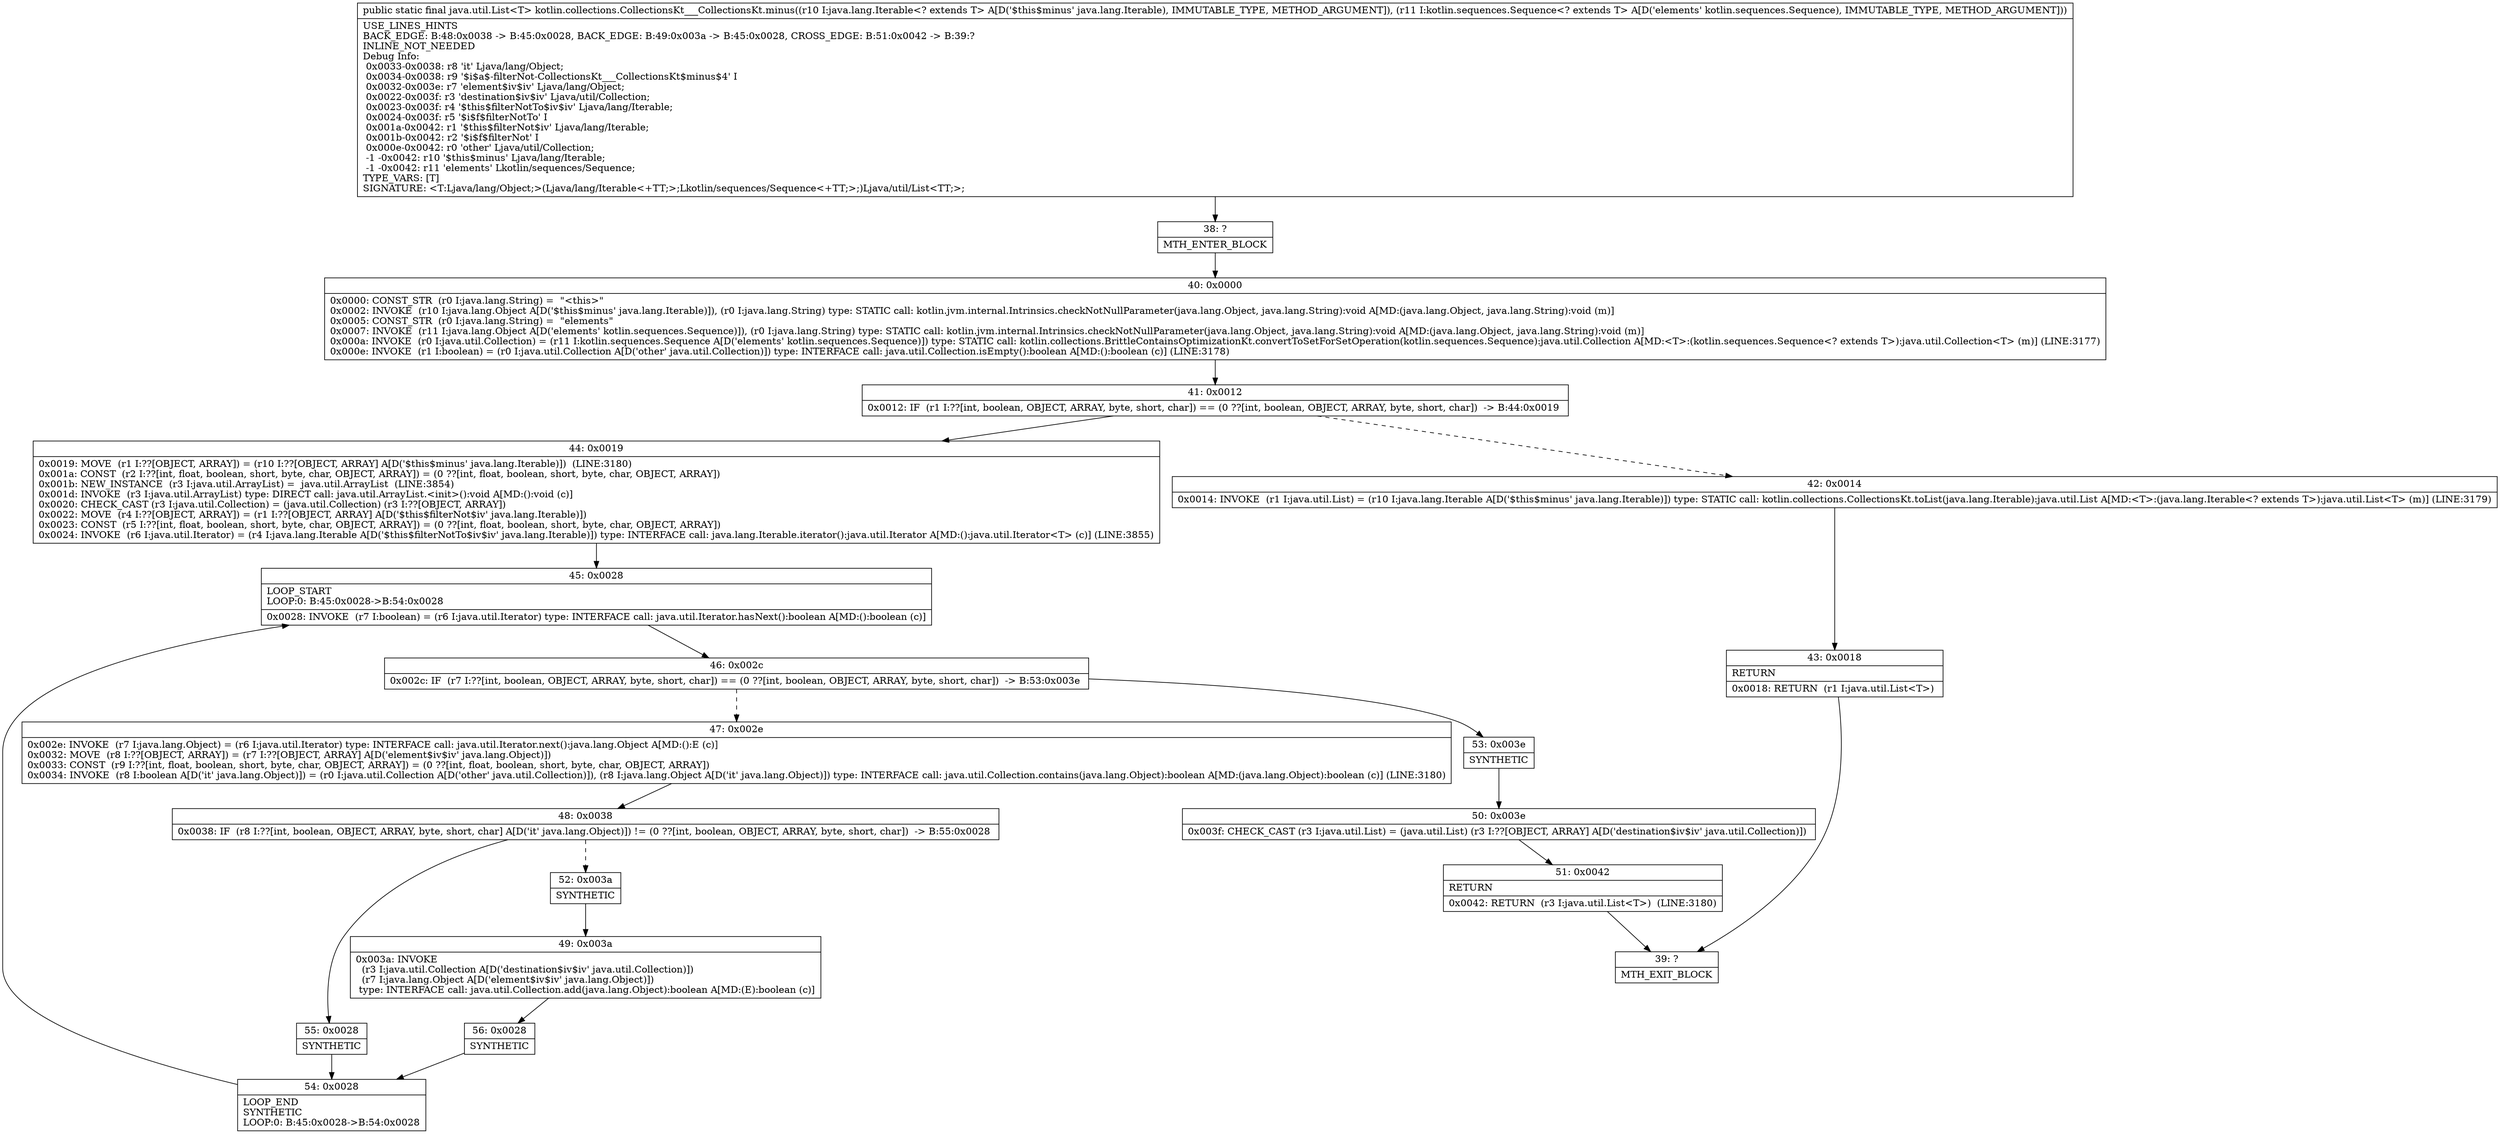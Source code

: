 digraph "CFG forkotlin.collections.CollectionsKt___CollectionsKt.minus(Ljava\/lang\/Iterable;Lkotlin\/sequences\/Sequence;)Ljava\/util\/List;" {
Node_38 [shape=record,label="{38\:\ ?|MTH_ENTER_BLOCK\l}"];
Node_40 [shape=record,label="{40\:\ 0x0000|0x0000: CONST_STR  (r0 I:java.lang.String) =  \"\<this\>\" \l0x0002: INVOKE  (r10 I:java.lang.Object A[D('$this$minus' java.lang.Iterable)]), (r0 I:java.lang.String) type: STATIC call: kotlin.jvm.internal.Intrinsics.checkNotNullParameter(java.lang.Object, java.lang.String):void A[MD:(java.lang.Object, java.lang.String):void (m)]\l0x0005: CONST_STR  (r0 I:java.lang.String) =  \"elements\" \l0x0007: INVOKE  (r11 I:java.lang.Object A[D('elements' kotlin.sequences.Sequence)]), (r0 I:java.lang.String) type: STATIC call: kotlin.jvm.internal.Intrinsics.checkNotNullParameter(java.lang.Object, java.lang.String):void A[MD:(java.lang.Object, java.lang.String):void (m)]\l0x000a: INVOKE  (r0 I:java.util.Collection) = (r11 I:kotlin.sequences.Sequence A[D('elements' kotlin.sequences.Sequence)]) type: STATIC call: kotlin.collections.BrittleContainsOptimizationKt.convertToSetForSetOperation(kotlin.sequences.Sequence):java.util.Collection A[MD:\<T\>:(kotlin.sequences.Sequence\<? extends T\>):java.util.Collection\<T\> (m)] (LINE:3177)\l0x000e: INVOKE  (r1 I:boolean) = (r0 I:java.util.Collection A[D('other' java.util.Collection)]) type: INTERFACE call: java.util.Collection.isEmpty():boolean A[MD:():boolean (c)] (LINE:3178)\l}"];
Node_41 [shape=record,label="{41\:\ 0x0012|0x0012: IF  (r1 I:??[int, boolean, OBJECT, ARRAY, byte, short, char]) == (0 ??[int, boolean, OBJECT, ARRAY, byte, short, char])  \-\> B:44:0x0019 \l}"];
Node_42 [shape=record,label="{42\:\ 0x0014|0x0014: INVOKE  (r1 I:java.util.List) = (r10 I:java.lang.Iterable A[D('$this$minus' java.lang.Iterable)]) type: STATIC call: kotlin.collections.CollectionsKt.toList(java.lang.Iterable):java.util.List A[MD:\<T\>:(java.lang.Iterable\<? extends T\>):java.util.List\<T\> (m)] (LINE:3179)\l}"];
Node_43 [shape=record,label="{43\:\ 0x0018|RETURN\l|0x0018: RETURN  (r1 I:java.util.List\<T\>) \l}"];
Node_39 [shape=record,label="{39\:\ ?|MTH_EXIT_BLOCK\l}"];
Node_44 [shape=record,label="{44\:\ 0x0019|0x0019: MOVE  (r1 I:??[OBJECT, ARRAY]) = (r10 I:??[OBJECT, ARRAY] A[D('$this$minus' java.lang.Iterable)])  (LINE:3180)\l0x001a: CONST  (r2 I:??[int, float, boolean, short, byte, char, OBJECT, ARRAY]) = (0 ??[int, float, boolean, short, byte, char, OBJECT, ARRAY]) \l0x001b: NEW_INSTANCE  (r3 I:java.util.ArrayList) =  java.util.ArrayList  (LINE:3854)\l0x001d: INVOKE  (r3 I:java.util.ArrayList) type: DIRECT call: java.util.ArrayList.\<init\>():void A[MD:():void (c)]\l0x0020: CHECK_CAST (r3 I:java.util.Collection) = (java.util.Collection) (r3 I:??[OBJECT, ARRAY]) \l0x0022: MOVE  (r4 I:??[OBJECT, ARRAY]) = (r1 I:??[OBJECT, ARRAY] A[D('$this$filterNot$iv' java.lang.Iterable)]) \l0x0023: CONST  (r5 I:??[int, float, boolean, short, byte, char, OBJECT, ARRAY]) = (0 ??[int, float, boolean, short, byte, char, OBJECT, ARRAY]) \l0x0024: INVOKE  (r6 I:java.util.Iterator) = (r4 I:java.lang.Iterable A[D('$this$filterNotTo$iv$iv' java.lang.Iterable)]) type: INTERFACE call: java.lang.Iterable.iterator():java.util.Iterator A[MD:():java.util.Iterator\<T\> (c)] (LINE:3855)\l}"];
Node_45 [shape=record,label="{45\:\ 0x0028|LOOP_START\lLOOP:0: B:45:0x0028\-\>B:54:0x0028\l|0x0028: INVOKE  (r7 I:boolean) = (r6 I:java.util.Iterator) type: INTERFACE call: java.util.Iterator.hasNext():boolean A[MD:():boolean (c)]\l}"];
Node_46 [shape=record,label="{46\:\ 0x002c|0x002c: IF  (r7 I:??[int, boolean, OBJECT, ARRAY, byte, short, char]) == (0 ??[int, boolean, OBJECT, ARRAY, byte, short, char])  \-\> B:53:0x003e \l}"];
Node_47 [shape=record,label="{47\:\ 0x002e|0x002e: INVOKE  (r7 I:java.lang.Object) = (r6 I:java.util.Iterator) type: INTERFACE call: java.util.Iterator.next():java.lang.Object A[MD:():E (c)]\l0x0032: MOVE  (r8 I:??[OBJECT, ARRAY]) = (r7 I:??[OBJECT, ARRAY] A[D('element$iv$iv' java.lang.Object)]) \l0x0033: CONST  (r9 I:??[int, float, boolean, short, byte, char, OBJECT, ARRAY]) = (0 ??[int, float, boolean, short, byte, char, OBJECT, ARRAY]) \l0x0034: INVOKE  (r8 I:boolean A[D('it' java.lang.Object)]) = (r0 I:java.util.Collection A[D('other' java.util.Collection)]), (r8 I:java.lang.Object A[D('it' java.lang.Object)]) type: INTERFACE call: java.util.Collection.contains(java.lang.Object):boolean A[MD:(java.lang.Object):boolean (c)] (LINE:3180)\l}"];
Node_48 [shape=record,label="{48\:\ 0x0038|0x0038: IF  (r8 I:??[int, boolean, OBJECT, ARRAY, byte, short, char] A[D('it' java.lang.Object)]) != (0 ??[int, boolean, OBJECT, ARRAY, byte, short, char])  \-\> B:55:0x0028 \l}"];
Node_52 [shape=record,label="{52\:\ 0x003a|SYNTHETIC\l}"];
Node_49 [shape=record,label="{49\:\ 0x003a|0x003a: INVOKE  \l  (r3 I:java.util.Collection A[D('destination$iv$iv' java.util.Collection)])\l  (r7 I:java.lang.Object A[D('element$iv$iv' java.lang.Object)])\l type: INTERFACE call: java.util.Collection.add(java.lang.Object):boolean A[MD:(E):boolean (c)]\l}"];
Node_56 [shape=record,label="{56\:\ 0x0028|SYNTHETIC\l}"];
Node_54 [shape=record,label="{54\:\ 0x0028|LOOP_END\lSYNTHETIC\lLOOP:0: B:45:0x0028\-\>B:54:0x0028\l}"];
Node_55 [shape=record,label="{55\:\ 0x0028|SYNTHETIC\l}"];
Node_53 [shape=record,label="{53\:\ 0x003e|SYNTHETIC\l}"];
Node_50 [shape=record,label="{50\:\ 0x003e|0x003f: CHECK_CAST (r3 I:java.util.List) = (java.util.List) (r3 I:??[OBJECT, ARRAY] A[D('destination$iv$iv' java.util.Collection)]) \l}"];
Node_51 [shape=record,label="{51\:\ 0x0042|RETURN\l|0x0042: RETURN  (r3 I:java.util.List\<T\>)  (LINE:3180)\l}"];
MethodNode[shape=record,label="{public static final java.util.List\<T\> kotlin.collections.CollectionsKt___CollectionsKt.minus((r10 I:java.lang.Iterable\<? extends T\> A[D('$this$minus' java.lang.Iterable), IMMUTABLE_TYPE, METHOD_ARGUMENT]), (r11 I:kotlin.sequences.Sequence\<? extends T\> A[D('elements' kotlin.sequences.Sequence), IMMUTABLE_TYPE, METHOD_ARGUMENT]))  | USE_LINES_HINTS\lBACK_EDGE: B:48:0x0038 \-\> B:45:0x0028, BACK_EDGE: B:49:0x003a \-\> B:45:0x0028, CROSS_EDGE: B:51:0x0042 \-\> B:39:?\lINLINE_NOT_NEEDED\lDebug Info:\l  0x0033\-0x0038: r8 'it' Ljava\/lang\/Object;\l  0x0034\-0x0038: r9 '$i$a$\-filterNot\-CollectionsKt___CollectionsKt$minus$4' I\l  0x0032\-0x003e: r7 'element$iv$iv' Ljava\/lang\/Object;\l  0x0022\-0x003f: r3 'destination$iv$iv' Ljava\/util\/Collection;\l  0x0023\-0x003f: r4 '$this$filterNotTo$iv$iv' Ljava\/lang\/Iterable;\l  0x0024\-0x003f: r5 '$i$f$filterNotTo' I\l  0x001a\-0x0042: r1 '$this$filterNot$iv' Ljava\/lang\/Iterable;\l  0x001b\-0x0042: r2 '$i$f$filterNot' I\l  0x000e\-0x0042: r0 'other' Ljava\/util\/Collection;\l  \-1 \-0x0042: r10 '$this$minus' Ljava\/lang\/Iterable;\l  \-1 \-0x0042: r11 'elements' Lkotlin\/sequences\/Sequence;\lTYPE_VARS: [T]\lSIGNATURE: \<T:Ljava\/lang\/Object;\>(Ljava\/lang\/Iterable\<+TT;\>;Lkotlin\/sequences\/Sequence\<+TT;\>;)Ljava\/util\/List\<TT;\>;\l}"];
MethodNode -> Node_38;Node_38 -> Node_40;
Node_40 -> Node_41;
Node_41 -> Node_42[style=dashed];
Node_41 -> Node_44;
Node_42 -> Node_43;
Node_43 -> Node_39;
Node_44 -> Node_45;
Node_45 -> Node_46;
Node_46 -> Node_47[style=dashed];
Node_46 -> Node_53;
Node_47 -> Node_48;
Node_48 -> Node_52[style=dashed];
Node_48 -> Node_55;
Node_52 -> Node_49;
Node_49 -> Node_56;
Node_56 -> Node_54;
Node_54 -> Node_45;
Node_55 -> Node_54;
Node_53 -> Node_50;
Node_50 -> Node_51;
Node_51 -> Node_39;
}

